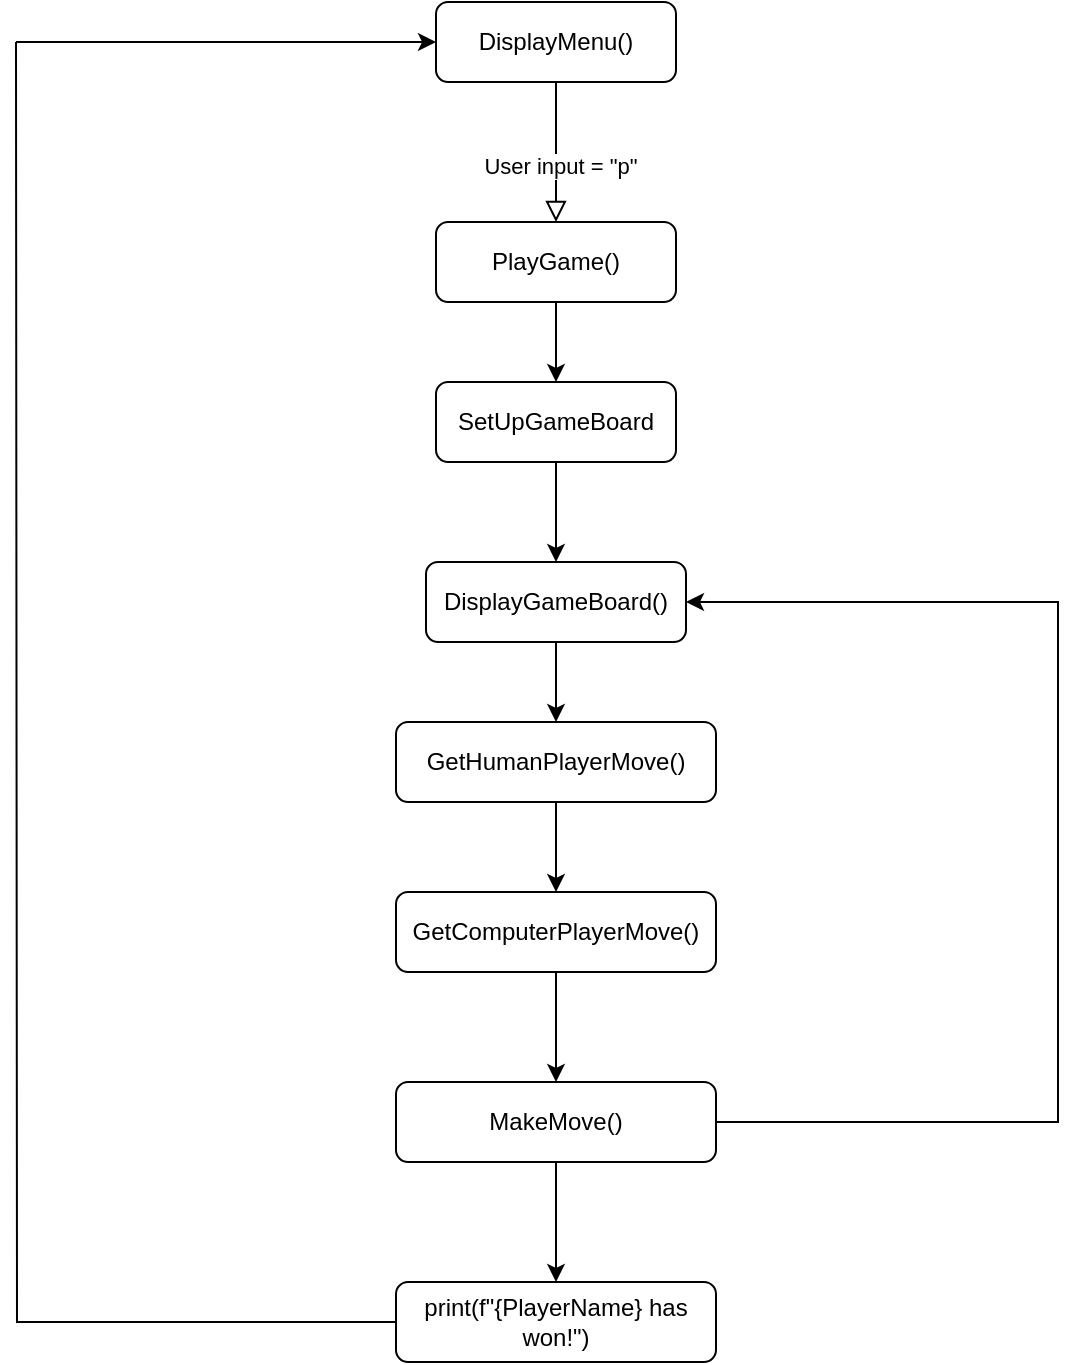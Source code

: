 <mxfile version="22.1.5" type="device">
  <diagram id="C5RBs43oDa-KdzZeNtuy" name="Page-1">
    <mxGraphModel dx="1170" dy="756" grid="1" gridSize="10" guides="1" tooltips="1" connect="1" arrows="1" fold="1" page="1" pageScale="1" pageWidth="827" pageHeight="1169" math="0" shadow="0">
      <root>
        <mxCell id="WIyWlLk6GJQsqaUBKTNV-0" />
        <mxCell id="WIyWlLk6GJQsqaUBKTNV-1" parent="WIyWlLk6GJQsqaUBKTNV-0" />
        <mxCell id="WIyWlLk6GJQsqaUBKTNV-2" value="" style="rounded=0;html=1;jettySize=auto;orthogonalLoop=1;fontSize=11;endArrow=block;endFill=0;endSize=8;strokeWidth=1;shadow=0;labelBackgroundColor=none;edgeStyle=orthogonalEdgeStyle;" parent="WIyWlLk6GJQsqaUBKTNV-1" source="WIyWlLk6GJQsqaUBKTNV-3" target="WIyWlLk6GJQsqaUBKTNV-11" edge="1">
          <mxGeometry relative="1" as="geometry">
            <mxPoint x="420" y="560" as="targetPoint" />
          </mxGeometry>
        </mxCell>
        <mxCell id="9i44hF1Ov24yqEbUqpis-0" value="User input = &quot;p&quot;" style="edgeLabel;html=1;align=center;verticalAlign=middle;resizable=0;points=[];" vertex="1" connectable="0" parent="WIyWlLk6GJQsqaUBKTNV-2">
          <mxGeometry x="0.198" y="2" relative="1" as="geometry">
            <mxPoint as="offset" />
          </mxGeometry>
        </mxCell>
        <mxCell id="WIyWlLk6GJQsqaUBKTNV-3" value="DisplayMenu()" style="rounded=1;whiteSpace=wrap;html=1;fontSize=12;glass=0;strokeWidth=1;shadow=0;" parent="WIyWlLk6GJQsqaUBKTNV-1" vertex="1">
          <mxGeometry x="360" y="180" width="120" height="40" as="geometry" />
        </mxCell>
        <mxCell id="9i44hF1Ov24yqEbUqpis-7" style="edgeStyle=orthogonalEdgeStyle;rounded=0;orthogonalLoop=1;jettySize=auto;html=1;" edge="1" parent="WIyWlLk6GJQsqaUBKTNV-1" source="WIyWlLk6GJQsqaUBKTNV-11" target="9i44hF1Ov24yqEbUqpis-1">
          <mxGeometry relative="1" as="geometry" />
        </mxCell>
        <mxCell id="WIyWlLk6GJQsqaUBKTNV-11" value="PlayGame()" style="rounded=1;whiteSpace=wrap;html=1;fontSize=12;glass=0;strokeWidth=1;shadow=0;" parent="WIyWlLk6GJQsqaUBKTNV-1" vertex="1">
          <mxGeometry x="360" y="290" width="120" height="40" as="geometry" />
        </mxCell>
        <mxCell id="9i44hF1Ov24yqEbUqpis-8" style="edgeStyle=orthogonalEdgeStyle;rounded=0;orthogonalLoop=1;jettySize=auto;html=1;" edge="1" parent="WIyWlLk6GJQsqaUBKTNV-1" source="9i44hF1Ov24yqEbUqpis-1" target="9i44hF1Ov24yqEbUqpis-2">
          <mxGeometry relative="1" as="geometry" />
        </mxCell>
        <mxCell id="9i44hF1Ov24yqEbUqpis-1" value="SetUpGameBoard" style="rounded=1;whiteSpace=wrap;html=1;fontSize=12;glass=0;strokeWidth=1;shadow=0;" vertex="1" parent="WIyWlLk6GJQsqaUBKTNV-1">
          <mxGeometry x="360" y="370" width="120" height="40" as="geometry" />
        </mxCell>
        <mxCell id="9i44hF1Ov24yqEbUqpis-9" style="edgeStyle=orthogonalEdgeStyle;rounded=0;orthogonalLoop=1;jettySize=auto;html=1;" edge="1" parent="WIyWlLk6GJQsqaUBKTNV-1" source="9i44hF1Ov24yqEbUqpis-2" target="9i44hF1Ov24yqEbUqpis-3">
          <mxGeometry relative="1" as="geometry" />
        </mxCell>
        <mxCell id="9i44hF1Ov24yqEbUqpis-2" value="DisplayGameBoard()" style="rounded=1;whiteSpace=wrap;html=1;fontSize=12;glass=0;strokeWidth=1;shadow=0;" vertex="1" parent="WIyWlLk6GJQsqaUBKTNV-1">
          <mxGeometry x="355" y="460" width="130" height="40" as="geometry" />
        </mxCell>
        <mxCell id="9i44hF1Ov24yqEbUqpis-10" style="edgeStyle=orthogonalEdgeStyle;rounded=0;orthogonalLoop=1;jettySize=auto;html=1;" edge="1" parent="WIyWlLk6GJQsqaUBKTNV-1" source="9i44hF1Ov24yqEbUqpis-3" target="9i44hF1Ov24yqEbUqpis-4">
          <mxGeometry relative="1" as="geometry" />
        </mxCell>
        <mxCell id="9i44hF1Ov24yqEbUqpis-3" value="GetHumanPlayerMove()" style="rounded=1;whiteSpace=wrap;html=1;fontSize=12;glass=0;strokeWidth=1;shadow=0;" vertex="1" parent="WIyWlLk6GJQsqaUBKTNV-1">
          <mxGeometry x="340" y="540" width="160" height="40" as="geometry" />
        </mxCell>
        <mxCell id="9i44hF1Ov24yqEbUqpis-11" style="edgeStyle=orthogonalEdgeStyle;rounded=0;orthogonalLoop=1;jettySize=auto;html=1;" edge="1" parent="WIyWlLk6GJQsqaUBKTNV-1" source="9i44hF1Ov24yqEbUqpis-4" target="9i44hF1Ov24yqEbUqpis-5">
          <mxGeometry relative="1" as="geometry" />
        </mxCell>
        <mxCell id="9i44hF1Ov24yqEbUqpis-4" value="GetComputerPlayerMove()" style="rounded=1;whiteSpace=wrap;html=1;fontSize=12;glass=0;strokeWidth=1;shadow=0;" vertex="1" parent="WIyWlLk6GJQsqaUBKTNV-1">
          <mxGeometry x="340" y="625" width="160" height="40" as="geometry" />
        </mxCell>
        <mxCell id="9i44hF1Ov24yqEbUqpis-14" style="edgeStyle=orthogonalEdgeStyle;rounded=0;orthogonalLoop=1;jettySize=auto;html=1;endArrow=none;endFill=0;" edge="1" parent="WIyWlLk6GJQsqaUBKTNV-1" source="9i44hF1Ov24yqEbUqpis-5">
          <mxGeometry relative="1" as="geometry">
            <mxPoint x="670" y="480" as="targetPoint" />
            <Array as="points">
              <mxPoint x="671" y="740" />
              <mxPoint x="671" y="480" />
            </Array>
          </mxGeometry>
        </mxCell>
        <mxCell id="9i44hF1Ov24yqEbUqpis-18" style="edgeStyle=orthogonalEdgeStyle;rounded=0;orthogonalLoop=1;jettySize=auto;html=1;" edge="1" parent="WIyWlLk6GJQsqaUBKTNV-1" source="9i44hF1Ov24yqEbUqpis-5" target="9i44hF1Ov24yqEbUqpis-17">
          <mxGeometry relative="1" as="geometry" />
        </mxCell>
        <mxCell id="9i44hF1Ov24yqEbUqpis-5" value="MakeMove()" style="rounded=1;whiteSpace=wrap;html=1;fontSize=12;glass=0;strokeWidth=1;shadow=0;" vertex="1" parent="WIyWlLk6GJQsqaUBKTNV-1">
          <mxGeometry x="340" y="720" width="160" height="40" as="geometry" />
        </mxCell>
        <mxCell id="9i44hF1Ov24yqEbUqpis-16" value="" style="endArrow=classic;html=1;rounded=0;" edge="1" parent="WIyWlLk6GJQsqaUBKTNV-1" target="9i44hF1Ov24yqEbUqpis-2">
          <mxGeometry width="50" height="50" relative="1" as="geometry">
            <mxPoint x="670" y="480" as="sourcePoint" />
            <mxPoint x="550" y="560" as="targetPoint" />
          </mxGeometry>
        </mxCell>
        <mxCell id="9i44hF1Ov24yqEbUqpis-19" style="edgeStyle=orthogonalEdgeStyle;rounded=0;orthogonalLoop=1;jettySize=auto;html=1;endArrow=none;endFill=0;" edge="1" parent="WIyWlLk6GJQsqaUBKTNV-1" source="9i44hF1Ov24yqEbUqpis-17">
          <mxGeometry relative="1" as="geometry">
            <mxPoint x="150" y="200" as="targetPoint" />
          </mxGeometry>
        </mxCell>
        <mxCell id="9i44hF1Ov24yqEbUqpis-17" value="print(f&quot;{PlayerName} has won!&quot;)" style="rounded=1;whiteSpace=wrap;html=1;fontSize=12;glass=0;strokeWidth=1;shadow=0;" vertex="1" parent="WIyWlLk6GJQsqaUBKTNV-1">
          <mxGeometry x="340" y="820" width="160" height="40" as="geometry" />
        </mxCell>
        <mxCell id="9i44hF1Ov24yqEbUqpis-20" value="" style="endArrow=classic;html=1;rounded=0;" edge="1" parent="WIyWlLk6GJQsqaUBKTNV-1" target="WIyWlLk6GJQsqaUBKTNV-3">
          <mxGeometry width="50" height="50" relative="1" as="geometry">
            <mxPoint x="150" y="200" as="sourcePoint" />
            <mxPoint x="440" y="330" as="targetPoint" />
          </mxGeometry>
        </mxCell>
      </root>
    </mxGraphModel>
  </diagram>
</mxfile>
